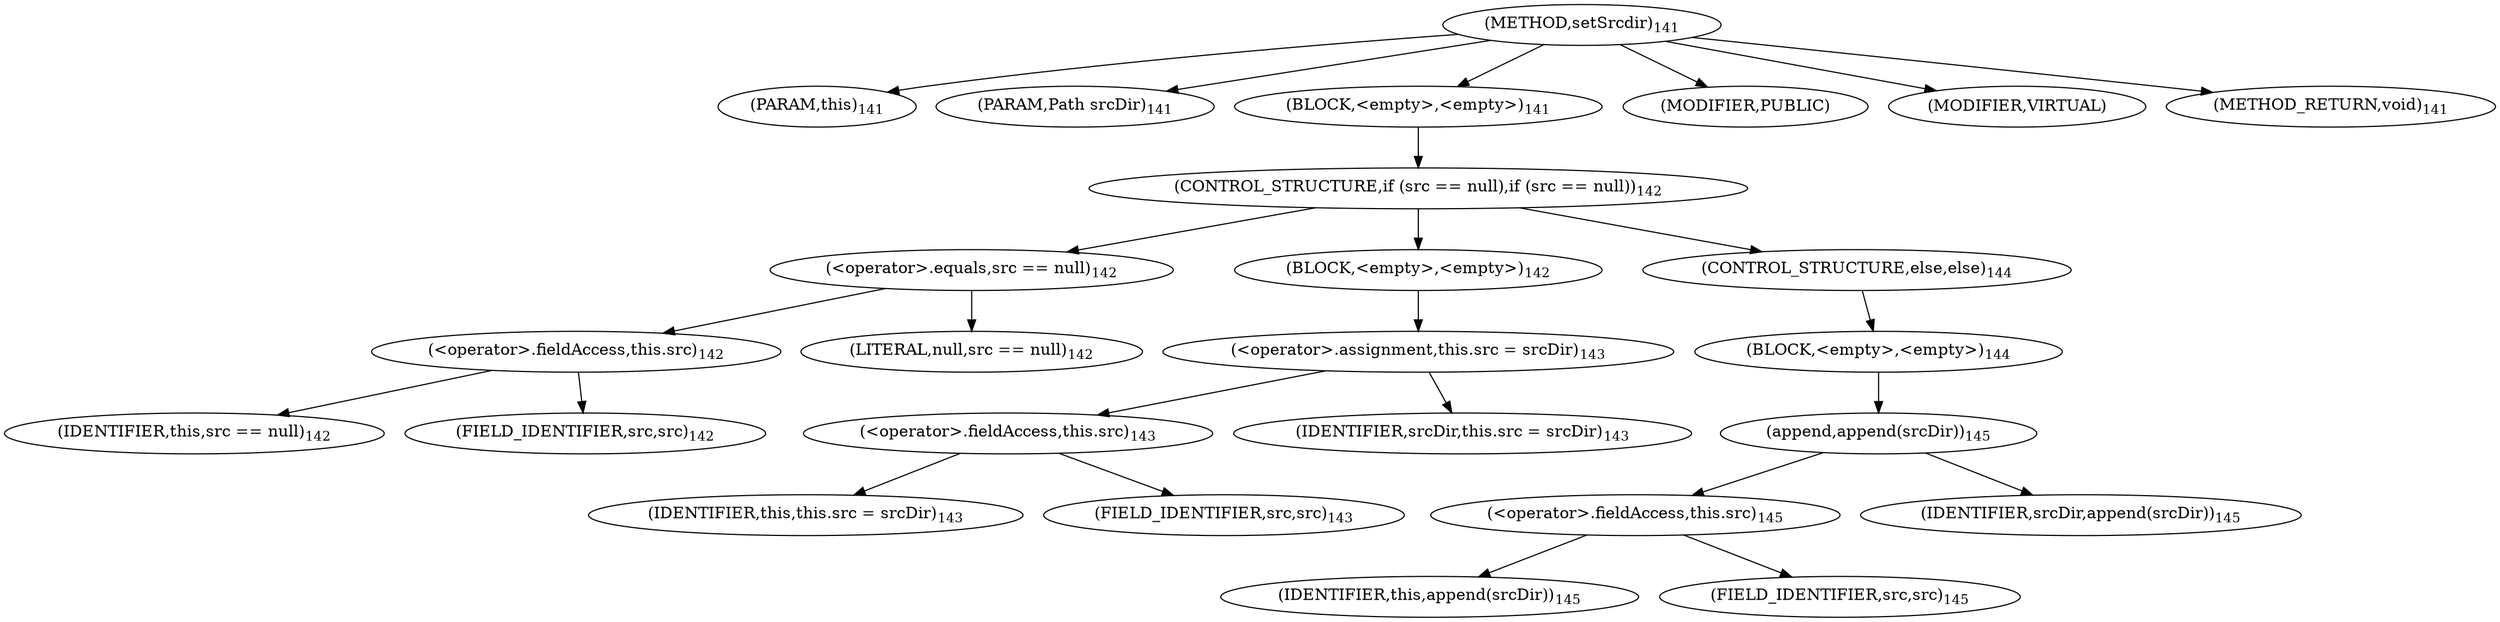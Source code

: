 digraph "setSrcdir" {  
"181" [label = <(METHOD,setSrcdir)<SUB>141</SUB>> ]
"182" [label = <(PARAM,this)<SUB>141</SUB>> ]
"183" [label = <(PARAM,Path srcDir)<SUB>141</SUB>> ]
"184" [label = <(BLOCK,&lt;empty&gt;,&lt;empty&gt;)<SUB>141</SUB>> ]
"185" [label = <(CONTROL_STRUCTURE,if (src == null),if (src == null))<SUB>142</SUB>> ]
"186" [label = <(&lt;operator&gt;.equals,src == null)<SUB>142</SUB>> ]
"187" [label = <(&lt;operator&gt;.fieldAccess,this.src)<SUB>142</SUB>> ]
"188" [label = <(IDENTIFIER,this,src == null)<SUB>142</SUB>> ]
"189" [label = <(FIELD_IDENTIFIER,src,src)<SUB>142</SUB>> ]
"190" [label = <(LITERAL,null,src == null)<SUB>142</SUB>> ]
"191" [label = <(BLOCK,&lt;empty&gt;,&lt;empty&gt;)<SUB>142</SUB>> ]
"192" [label = <(&lt;operator&gt;.assignment,this.src = srcDir)<SUB>143</SUB>> ]
"193" [label = <(&lt;operator&gt;.fieldAccess,this.src)<SUB>143</SUB>> ]
"194" [label = <(IDENTIFIER,this,this.src = srcDir)<SUB>143</SUB>> ]
"195" [label = <(FIELD_IDENTIFIER,src,src)<SUB>143</SUB>> ]
"196" [label = <(IDENTIFIER,srcDir,this.src = srcDir)<SUB>143</SUB>> ]
"197" [label = <(CONTROL_STRUCTURE,else,else)<SUB>144</SUB>> ]
"198" [label = <(BLOCK,&lt;empty&gt;,&lt;empty&gt;)<SUB>144</SUB>> ]
"199" [label = <(append,append(srcDir))<SUB>145</SUB>> ]
"200" [label = <(&lt;operator&gt;.fieldAccess,this.src)<SUB>145</SUB>> ]
"201" [label = <(IDENTIFIER,this,append(srcDir))<SUB>145</SUB>> ]
"202" [label = <(FIELD_IDENTIFIER,src,src)<SUB>145</SUB>> ]
"203" [label = <(IDENTIFIER,srcDir,append(srcDir))<SUB>145</SUB>> ]
"204" [label = <(MODIFIER,PUBLIC)> ]
"205" [label = <(MODIFIER,VIRTUAL)> ]
"206" [label = <(METHOD_RETURN,void)<SUB>141</SUB>> ]
  "181" -> "182" 
  "181" -> "183" 
  "181" -> "184" 
  "181" -> "204" 
  "181" -> "205" 
  "181" -> "206" 
  "184" -> "185" 
  "185" -> "186" 
  "185" -> "191" 
  "185" -> "197" 
  "186" -> "187" 
  "186" -> "190" 
  "187" -> "188" 
  "187" -> "189" 
  "191" -> "192" 
  "192" -> "193" 
  "192" -> "196" 
  "193" -> "194" 
  "193" -> "195" 
  "197" -> "198" 
  "198" -> "199" 
  "199" -> "200" 
  "199" -> "203" 
  "200" -> "201" 
  "200" -> "202" 
}
